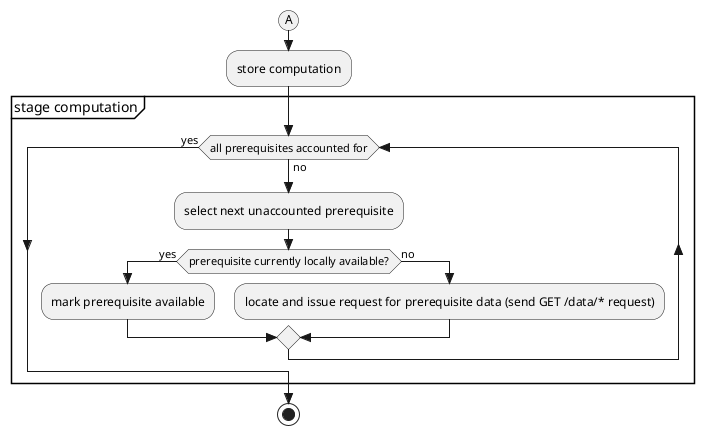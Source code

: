 @startuml
skinparam monochrome true
skinparam shadowing false
skinparam style strictuml

(A)
:store computation;
group stage computation
while (all prerequisites accounted for) is (no)
:select next unaccounted prerequisite;
if (prerequisite currently locally available?) then (yes)
:mark prerequisite available;
else (no)
:locate and issue request for prerequisite data (send GET /data/* request);
endif
endwhile (yes)
end group
stop

@enduml
